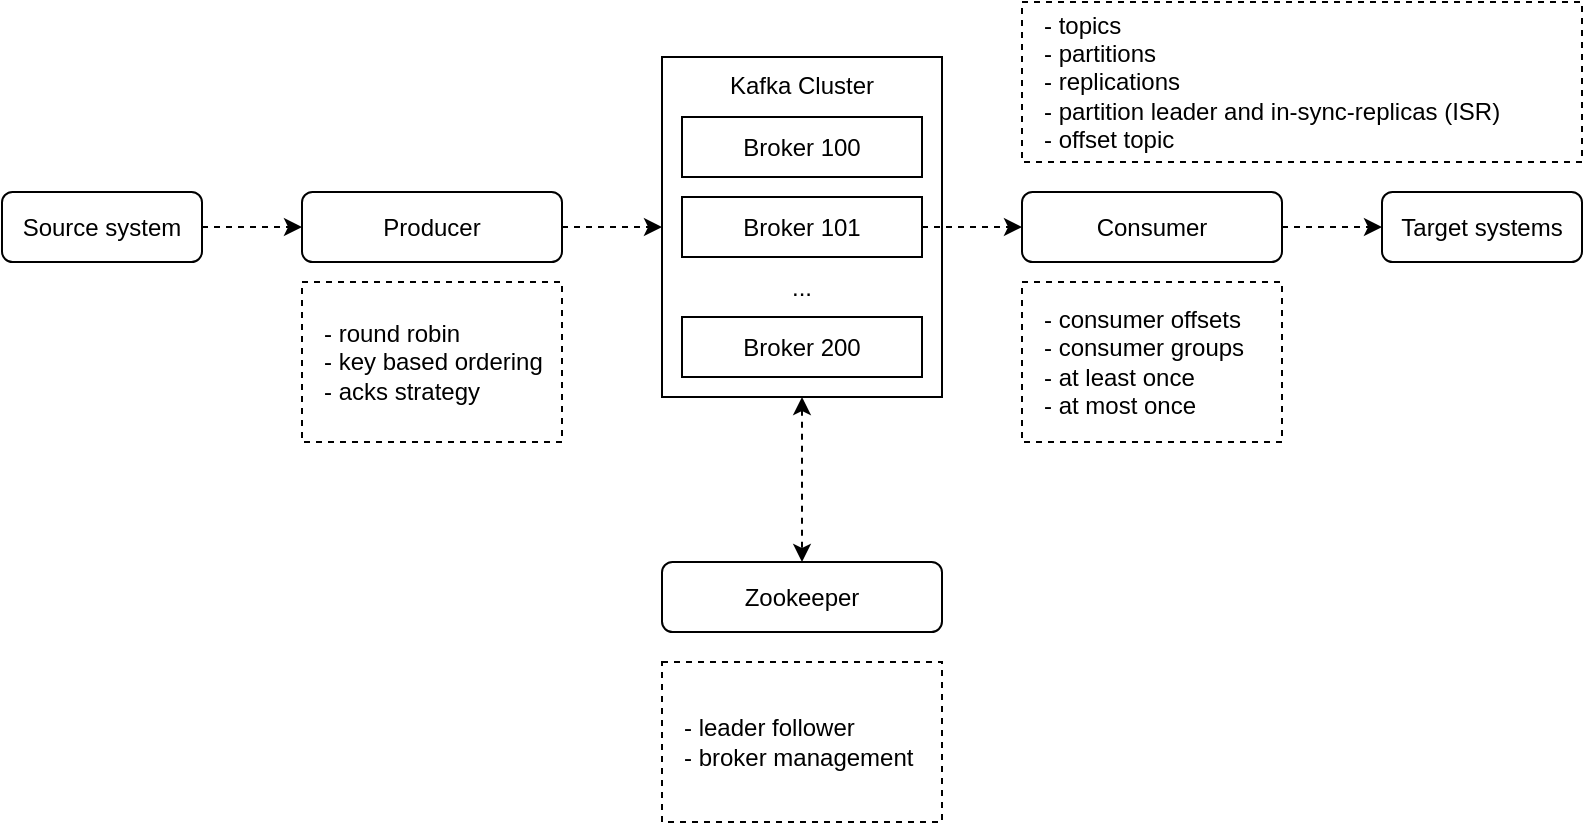 <mxfile version="19.0.3" type="device"><diagram id="dF2q-dUYof2cUwcdLH_9" name="Page-1"><mxGraphModel dx="782" dy="875" grid="1" gridSize="10" guides="1" tooltips="1" connect="1" arrows="1" fold="1" page="1" pageScale="1" pageWidth="850" pageHeight="1100" math="0" shadow="0"><root><mxCell id="0"/><mxCell id="1" parent="0"/><mxCell id="IMlKyhnjctwvT5-JBaHu-13" style="edgeStyle=orthogonalEdgeStyle;rounded=0;orthogonalLoop=1;jettySize=auto;html=1;entryX=0.5;entryY=0;entryDx=0;entryDy=0;startArrow=classic;startFill=1;dashed=1;" edge="1" parent="1" source="IMlKyhnjctwvT5-JBaHu-1" target="IMlKyhnjctwvT5-JBaHu-12"><mxGeometry relative="1" as="geometry"/></mxCell><mxCell id="IMlKyhnjctwvT5-JBaHu-1" value="Kafka Cluster" style="rounded=0;whiteSpace=wrap;html=1;labelPosition=center;verticalLabelPosition=middle;align=center;verticalAlign=top;" vertex="1" parent="1"><mxGeometry x="370" y="177.5" width="140" height="170" as="geometry"/></mxCell><mxCell id="IMlKyhnjctwvT5-JBaHu-2" value="Broker 100" style="rounded=0;whiteSpace=wrap;html=1;" vertex="1" parent="1"><mxGeometry x="380" y="207.5" width="120" height="30" as="geometry"/></mxCell><mxCell id="IMlKyhnjctwvT5-JBaHu-17" style="edgeStyle=orthogonalEdgeStyle;rounded=0;orthogonalLoop=1;jettySize=auto;html=1;entryX=0;entryY=0.5;entryDx=0;entryDy=0;dashed=1;startArrow=none;startFill=0;" edge="1" parent="1" source="IMlKyhnjctwvT5-JBaHu-3" target="IMlKyhnjctwvT5-JBaHu-7"><mxGeometry relative="1" as="geometry"/></mxCell><mxCell id="IMlKyhnjctwvT5-JBaHu-3" value="Broker 101" style="rounded=0;whiteSpace=wrap;html=1;" vertex="1" parent="1"><mxGeometry x="380" y="247.5" width="120" height="30" as="geometry"/></mxCell><mxCell id="IMlKyhnjctwvT5-JBaHu-4" value="Broker 200" style="rounded=0;whiteSpace=wrap;html=1;" vertex="1" parent="1"><mxGeometry x="380" y="307.5" width="120" height="30" as="geometry"/></mxCell><mxCell id="IMlKyhnjctwvT5-JBaHu-5" value="..." style="text;html=1;strokeColor=none;fillColor=none;align=center;verticalAlign=middle;whiteSpace=wrap;rounded=0;" vertex="1" parent="1"><mxGeometry x="410" y="277.5" width="60" height="30" as="geometry"/></mxCell><mxCell id="IMlKyhnjctwvT5-JBaHu-16" style="edgeStyle=orthogonalEdgeStyle;rounded=0;orthogonalLoop=1;jettySize=auto;html=1;entryX=0;entryY=0.5;entryDx=0;entryDy=0;dashed=1;startArrow=none;startFill=0;" edge="1" parent="1" source="IMlKyhnjctwvT5-JBaHu-6" target="IMlKyhnjctwvT5-JBaHu-1"><mxGeometry relative="1" as="geometry"/></mxCell><mxCell id="IMlKyhnjctwvT5-JBaHu-6" value="Producer" style="rounded=1;whiteSpace=wrap;html=1;" vertex="1" parent="1"><mxGeometry x="190" y="245" width="130" height="35" as="geometry"/></mxCell><mxCell id="IMlKyhnjctwvT5-JBaHu-18" style="edgeStyle=orthogonalEdgeStyle;rounded=0;orthogonalLoop=1;jettySize=auto;html=1;entryX=0;entryY=0.5;entryDx=0;entryDy=0;dashed=1;startArrow=none;startFill=0;" edge="1" parent="1" source="IMlKyhnjctwvT5-JBaHu-7" target="IMlKyhnjctwvT5-JBaHu-9"><mxGeometry relative="1" as="geometry"/></mxCell><mxCell id="IMlKyhnjctwvT5-JBaHu-7" value="Consumer" style="rounded=1;whiteSpace=wrap;html=1;" vertex="1" parent="1"><mxGeometry x="550" y="245" width="130" height="35" as="geometry"/></mxCell><mxCell id="IMlKyhnjctwvT5-JBaHu-15" style="edgeStyle=orthogonalEdgeStyle;rounded=0;orthogonalLoop=1;jettySize=auto;html=1;entryX=0;entryY=0.5;entryDx=0;entryDy=0;dashed=1;startArrow=none;startFill=0;" edge="1" parent="1" source="IMlKyhnjctwvT5-JBaHu-8" target="IMlKyhnjctwvT5-JBaHu-6"><mxGeometry relative="1" as="geometry"/></mxCell><mxCell id="IMlKyhnjctwvT5-JBaHu-8" value="Source system" style="rounded=1;whiteSpace=wrap;html=1;" vertex="1" parent="1"><mxGeometry x="40" y="245" width="100" height="35" as="geometry"/></mxCell><mxCell id="IMlKyhnjctwvT5-JBaHu-9" value="Target systems" style="rounded=1;whiteSpace=wrap;html=1;" vertex="1" parent="1"><mxGeometry x="730" y="245" width="100" height="35" as="geometry"/></mxCell><mxCell id="IMlKyhnjctwvT5-JBaHu-12" value="Zookeeper" style="rounded=1;whiteSpace=wrap;html=1;" vertex="1" parent="1"><mxGeometry x="370" y="430" width="140" height="35" as="geometry"/></mxCell><mxCell id="IMlKyhnjctwvT5-JBaHu-19" value="- round robin&lt;br&gt;- key based ordering&lt;br&gt;- acks strategy" style="rounded=0;whiteSpace=wrap;html=1;align=left;dashed=1;perimeterSpacing=0;strokeWidth=1;labelBorderColor=none;spacingLeft=9;" vertex="1" parent="1"><mxGeometry x="190" y="290" width="130" height="80" as="geometry"/></mxCell><mxCell id="IMlKyhnjctwvT5-JBaHu-20" value="- consumer offsets&lt;br&gt;- consumer groups&lt;br&gt;- at least once&lt;br&gt;- at most once" style="rounded=0;whiteSpace=wrap;html=1;align=left;dashed=1;perimeterSpacing=0;strokeWidth=1;labelBorderColor=none;spacingLeft=9;" vertex="1" parent="1"><mxGeometry x="550" y="290" width="130" height="80" as="geometry"/></mxCell><mxCell id="IMlKyhnjctwvT5-JBaHu-21" value="- leader follower&lt;br&gt;- broker management" style="rounded=0;whiteSpace=wrap;html=1;align=left;dashed=1;perimeterSpacing=0;strokeWidth=1;labelBorderColor=none;spacingLeft=9;" vertex="1" parent="1"><mxGeometry x="370" y="480" width="140" height="80" as="geometry"/></mxCell><mxCell id="IMlKyhnjctwvT5-JBaHu-22" value="- topics&lt;br&gt;- partitions&lt;br&gt;- replications&lt;br&gt;- partition leader and in-sync-replicas (ISR)&lt;br&gt;- offset topic" style="rounded=0;whiteSpace=wrap;html=1;align=left;dashed=1;perimeterSpacing=0;strokeWidth=1;labelBorderColor=none;spacingLeft=9;" vertex="1" parent="1"><mxGeometry x="550" y="150" width="280" height="80" as="geometry"/></mxCell></root></mxGraphModel></diagram></mxfile>